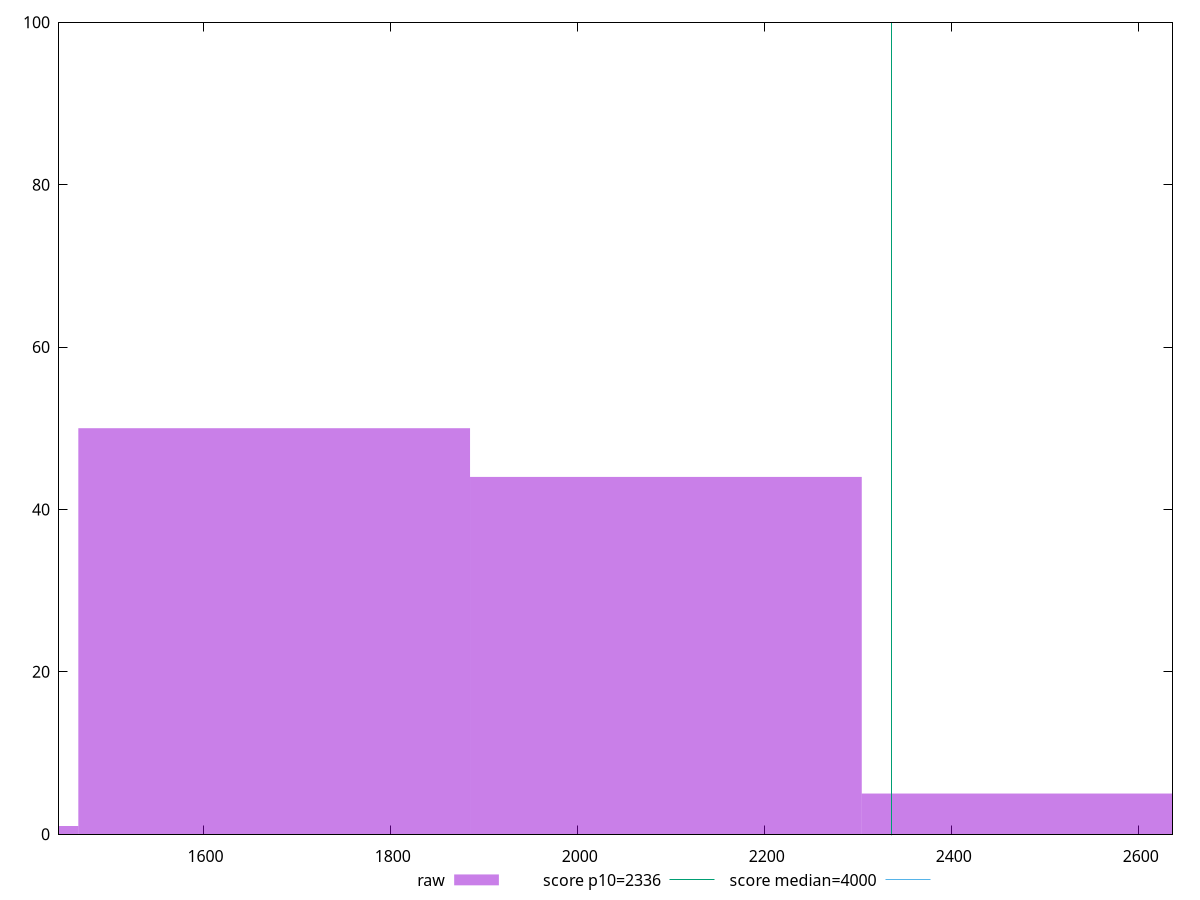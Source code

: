 reset

$raw <<EOF
2094.3524382974574 44
1675.481950637966 50
2513.222925956949 5
1256.6114629784745 1
EOF

set key outside below
set boxwidth 418.8704876594915
set xrange [1445.3890000000001:2636.062]
set yrange [0:100]
set trange [0:100]
set style fill transparent solid 0.5 noborder

set parametric
set terminal svg size 640, 490 enhanced background rgb 'white'
set output "reports/report_00028_2021-02-24T12-49-42.674Z/first-contentful-paint/samples/card/raw/histogram.svg"

plot $raw title "raw" with boxes, \
     2336,t title "score p10=2336", \
     4000,t title "score median=4000"

reset
